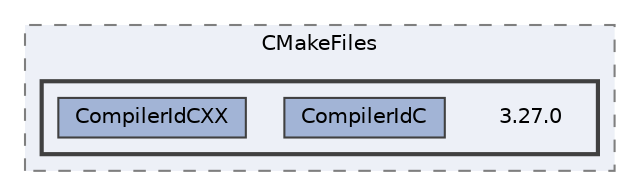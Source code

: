 digraph "E:/Code/Skola/Su/CProg/CProg-Project/cmake-build-debug/CMakeFiles/3.27.0"
{
 // LATEX_PDF_SIZE
  bgcolor="transparent";
  edge [fontname=Helvetica,fontsize=10,labelfontname=Helvetica,labelfontsize=10];
  node [fontname=Helvetica,fontsize=10,shape=box,height=0.2,width=0.4];
  compound=true
  subgraph clusterdir_f89abcb304c928c7d889aa5625570de5 {
    graph [ bgcolor="#edf0f7", pencolor="grey50", label="CMakeFiles", fontname=Helvetica,fontsize=10 style="filled,dashed", URL="dir_f89abcb304c928c7d889aa5625570de5.html",tooltip=""]
  subgraph clusterdir_1788aacbbe810ba6bf2b3fdb69790508 {
    graph [ bgcolor="#edf0f7", pencolor="grey25", label="", fontname=Helvetica,fontsize=10 style="filled,bold", URL="dir_1788aacbbe810ba6bf2b3fdb69790508.html",tooltip=""]
    dir_1788aacbbe810ba6bf2b3fdb69790508 [shape=plaintext, label="3.27.0"];
  dir_faa3791cc8f7fcac73a5edbafa303069 [label="CompilerIdC", fillcolor="#a2b4d6", color="grey25", style="filled", URL="dir_faa3791cc8f7fcac73a5edbafa303069.html",tooltip=""];
  dir_4412163e087044f240c7b25ef061e80d [label="CompilerIdCXX", fillcolor="#a2b4d6", color="grey25", style="filled", URL="dir_4412163e087044f240c7b25ef061e80d.html",tooltip=""];
  }
  }
}
